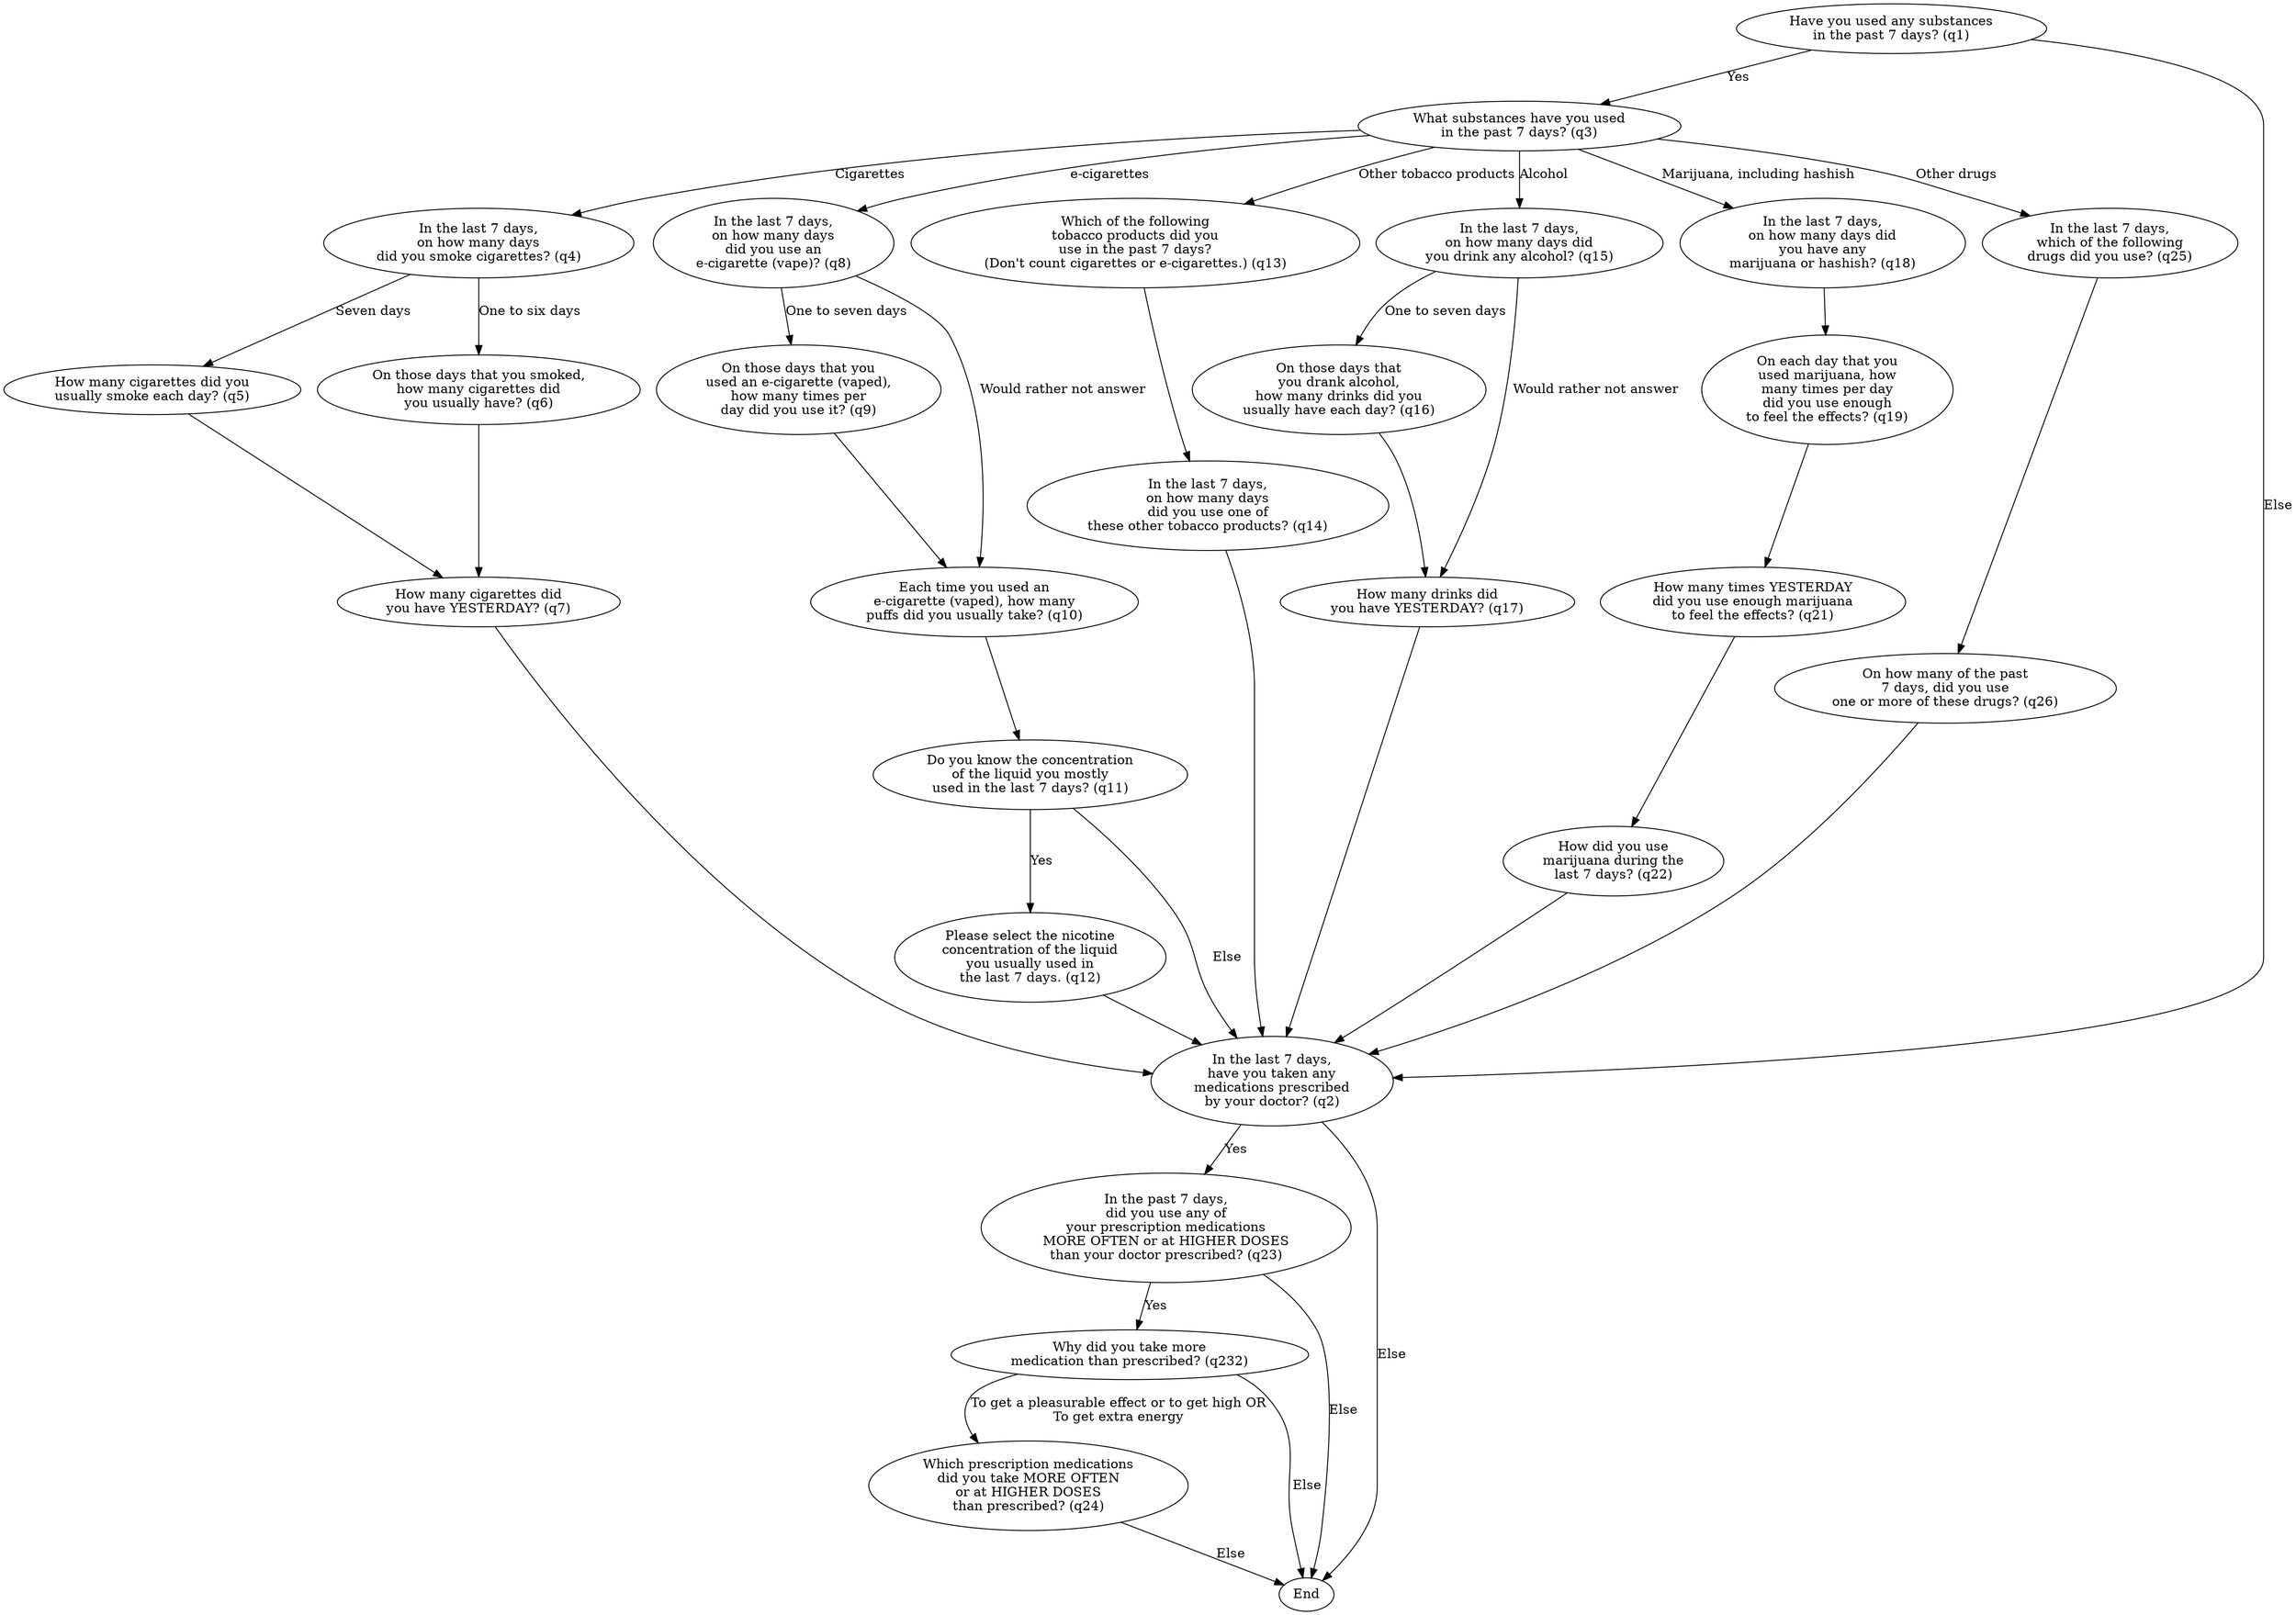 digraph {
	//Nodes (Questions)
	q1[label="Have you used any substances\nin the past 7 days? (q1)"]
	q3[label="What substances have you used\nin the past 7 days? (q3)"]

	q4[label="In the last 7 days,\non how many days\ndid you smoke cigarettes? (q4)"]
	q5[label="How many cigarettes did you\nusually smoke each day? (q5)"]
	q6[label="On those days that you smoked,\nhow many cigarettes did\nyou usually have? (q6)"]
	q7[label="How many cigarettes did\nyou have YESTERDAY? (q7)"]

	q8[label="In the last 7 days,\non how many days\ndid you use an\ne-cigarette (vape)? (q8)"]
	q9[label="On those days that you\nused an e-cigarette (vaped),\nhow many times per\nday did you use it? (q9)"]
	q10[label="Each time you used an\ne-cigarette (vaped), how many\npuffs did you usually take? (q10)"]
	q11[label="Do you know the concentration\nof the liquid you mostly\nused in the last 7 days? (q11)"]
	q12[label="Please select the nicotine\nconcentration of the liquid\nyou usually used in\nthe last 7 days. (q12)"]

	q13[label="Which of the following\ntobacco products did you\nuse in the past 7 days?\n(Don't count cigarettes or e-cigarettes.) (q13)"]
	q14[label="In the last 7 days,\non how many days\ndid you use one of\nthese other tobacco products? (q14)"]

	q15[label="In the last 7 days,\non how many days did\nyou drink any alcohol? (q15)"]
	q16[label="On those days that\nyou drank alcohol,\nhow many drinks did you\nusually have each day? (q16)"]
	q17[label="How many drinks did\nyou have YESTERDAY? (q17)"]

	q18[label="In the last 7 days,\non how many days did\nyou have any\nmarijuana or hashish? (q18)"]
	q19[label="On each day that you\nused marijuana, how\nmany times per day\ndid you use enough\nto feel the effects? (q19)"]
	q21[label="How many times YESTERDAY\ndid you use enough marijuana\nto feel the effects? (q21)"]
	q22[label="How did you use\nmarijuana during the\nlast 7 days? (q22)"]

	q25[label="In the last 7 days,\nwhich of the following\ndrugs did you use? (q25)"]
	q26[label="On how many of the past\n7 days, did you use\none or more of these drugs? (q26)"]

	q2[label="In the last 7 days,\nhave you taken any\nmedications prescribed\nby your doctor? (q2)"]
	q23[label="In the past 7 days,\ndid you use any of\nyour prescription medications\nMORE OFTEN or at HIGHER DOSES\nthan your doctor prescribed? (q23)"]
	q232[label="Why did you take more\nmedication than prescribed? (q232)"]
	q24[label="Which prescription medications\ndid you take MORE OFTEN\nor at HIGHER DOSES\nthan prescribed? (q24)"]

	End

	//Edges (Routing Logic)
	q1 -> q3[label="Yes"]

	q3 -> q4[label="Cigarettes"]
	q4 -> q5[label="Seven days"]
	q4 -> q6[label="One to six days"]
	q5 -> q7
	q6 -> q7

	q3 -> q8[label="e-cigarettes"]
	q8 -> q9[label="One to seven days"]
	q8 -> q10[label="Would rather not answer"]
	q9 -> q10
	q10 -> q11
	q11 -> q12[label="Yes"]

	q3 -> q13[label="Other tobacco products"]
	q13 -> q14

	q3 -> q15[label="Alcohol"]
	q15 -> q16[label="One to seven days"]
	q15 -> q17[label="Would rather not answer"]
	q16 -> q17

	q3 -> q18[label="Marijuana, including hashish"]
	q18 -> q19
	q19 -> q21
	q21 -> q22

	q3 -> q25[label="Other drugs"]
	q25 -> q26

	q1 -> q2[label="Else"]
	q7 -> q2
	q11 -> q2[label="Else"]
	q12 -> q2
	q14 -> q2
	q17 -> q2
	q22 -> q2
	q26 -> q2
	q2 -> q23[label="Yes"]
	q23 -> q232[label="Yes"]
	q232 -> q24[label="To get a pleasurable effect or to get high OR\nTo get extra energy"]
	q2 -> End[label="Else"]
	q23 -> End[label="Else"]
	q232 -> End[label="Else"]
	q24 -> End[label="Else"]
}